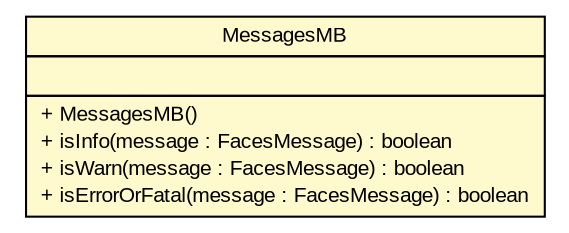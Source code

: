 #!/usr/local/bin/dot
#
# Class diagram 
# Generated by UMLGraph version R5_6 (http://www.umlgraph.org/)
#

digraph G {
	edge [fontname="arial",fontsize=10,labelfontname="arial",labelfontsize=10];
	node [fontname="arial",fontsize=10,shape=plaintext];
	nodesep=0.25;
	ranksep=0.5;
	// br.gov.to.sefaz.presentation.managedbean.MessagesMB
	c798 [label=<<table title="br.gov.to.sefaz.presentation.managedbean.MessagesMB" border="0" cellborder="1" cellspacing="0" cellpadding="2" port="p" bgcolor="lemonChiffon" href="./MessagesMB.html">
		<tr><td><table border="0" cellspacing="0" cellpadding="1">
<tr><td align="center" balign="center"> MessagesMB </td></tr>
		</table></td></tr>
		<tr><td><table border="0" cellspacing="0" cellpadding="1">
<tr><td align="left" balign="left">  </td></tr>
		</table></td></tr>
		<tr><td><table border="0" cellspacing="0" cellpadding="1">
<tr><td align="left" balign="left"> + MessagesMB() </td></tr>
<tr><td align="left" balign="left"> + isInfo(message : FacesMessage) : boolean </td></tr>
<tr><td align="left" balign="left"> + isWarn(message : FacesMessage) : boolean </td></tr>
<tr><td align="left" balign="left"> + isErrorOrFatal(message : FacesMessage) : boolean </td></tr>
		</table></td></tr>
		</table>>, URL="./MessagesMB.html", fontname="arial", fontcolor="black", fontsize=10.0];
}

